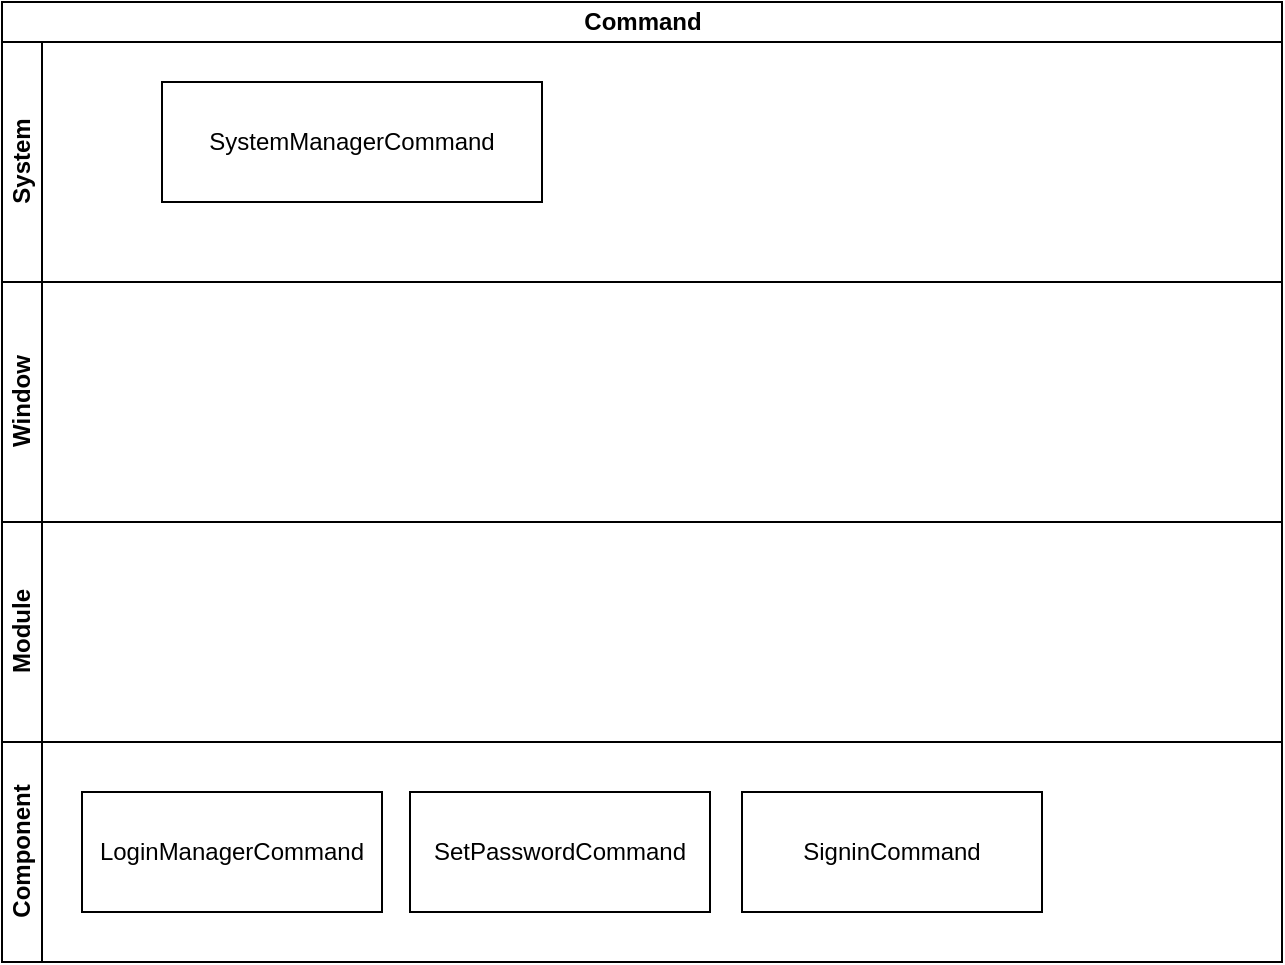 <mxfile version="24.0.4" type="github">
  <diagram name="페이지-1" id="s7YHc9SL_1-A9U8I68s_">
    <mxGraphModel dx="1364" dy="317" grid="1" gridSize="10" guides="1" tooltips="1" connect="1" arrows="1" fold="1" page="1" pageScale="1" pageWidth="827" pageHeight="1169" math="0" shadow="0">
      <root>
        <mxCell id="0" />
        <mxCell id="1" parent="0" />
        <mxCell id="Zf9a9MGNrB4td9asI6uO-6" value="Command" style="swimlane;childLayout=stackLayout;resizeParent=1;resizeParentMax=0;horizontal=1;startSize=20;horizontalStack=0;html=1;" vertex="1" parent="1">
          <mxGeometry x="-280" y="50" width="640" height="480" as="geometry" />
        </mxCell>
        <mxCell id="Zf9a9MGNrB4td9asI6uO-7" value="System" style="swimlane;startSize=20;horizontal=0;html=1;" vertex="1" parent="Zf9a9MGNrB4td9asI6uO-6">
          <mxGeometry y="20" width="640" height="120" as="geometry" />
        </mxCell>
        <mxCell id="Zf9a9MGNrB4td9asI6uO-14" value="SystemManagerCommand" style="rounded=0;whiteSpace=wrap;html=1;" vertex="1" parent="Zf9a9MGNrB4td9asI6uO-7">
          <mxGeometry x="80" y="20" width="190" height="60" as="geometry" />
        </mxCell>
        <mxCell id="Zf9a9MGNrB4td9asI6uO-8" value="Window" style="swimlane;startSize=20;horizontal=0;html=1;" vertex="1" parent="Zf9a9MGNrB4td9asI6uO-6">
          <mxGeometry y="140" width="640" height="120" as="geometry" />
        </mxCell>
        <mxCell id="Zf9a9MGNrB4td9asI6uO-9" value="Module" style="swimlane;startSize=20;horizontal=0;html=1;" vertex="1" parent="Zf9a9MGNrB4td9asI6uO-6">
          <mxGeometry y="260" width="640" height="110" as="geometry" />
        </mxCell>
        <mxCell id="Zf9a9MGNrB4td9asI6uO-27" value="Component" style="swimlane;startSize=20;horizontal=0;html=1;" vertex="1" parent="Zf9a9MGNrB4td9asI6uO-6">
          <mxGeometry y="370" width="640" height="110" as="geometry" />
        </mxCell>
        <mxCell id="Zf9a9MGNrB4td9asI6uO-1" value="LoginManagerCommand" style="rounded=0;whiteSpace=wrap;html=1;" vertex="1" parent="Zf9a9MGNrB4td9asI6uO-27">
          <mxGeometry x="40" y="25" width="150" height="60" as="geometry" />
        </mxCell>
        <mxCell id="Zf9a9MGNrB4td9asI6uO-28" value="SetPasswordCommand" style="rounded=0;whiteSpace=wrap;html=1;" vertex="1" parent="Zf9a9MGNrB4td9asI6uO-27">
          <mxGeometry x="204" y="25" width="150" height="60" as="geometry" />
        </mxCell>
        <mxCell id="Zf9a9MGNrB4td9asI6uO-29" value="SigninCommand" style="rounded=0;whiteSpace=wrap;html=1;" vertex="1" parent="Zf9a9MGNrB4td9asI6uO-27">
          <mxGeometry x="370" y="25" width="150" height="60" as="geometry" />
        </mxCell>
      </root>
    </mxGraphModel>
  </diagram>
</mxfile>
